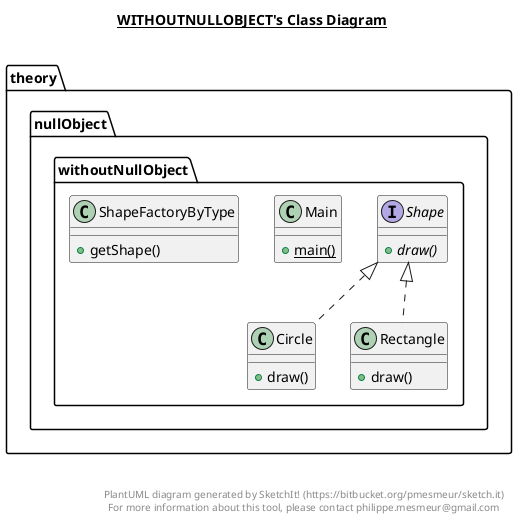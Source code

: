 @startuml

title __WITHOUTNULLOBJECT's Class Diagram__\n

  namespace theory.nullObject.withoutNullObject {
    class theory.nullObject.withoutNullObject.Circle {
        + draw()
    }
  }
  

  namespace theory.nullObject.withoutNullObject {
    class theory.nullObject.withoutNullObject.Main {
        {static} + main()
    }
  }
  

  namespace theory.nullObject.withoutNullObject {
    class theory.nullObject.withoutNullObject.Rectangle {
        + draw()
    }
  }
  

  namespace theory.nullObject.withoutNullObject {
    interface theory.nullObject.withoutNullObject.Shape {
        {abstract} + draw()
    }
  }
  

  namespace theory.nullObject.withoutNullObject {
    class theory.nullObject.withoutNullObject.ShapeFactoryByType {
        + getShape()
    }
  }
  

  theory.nullObject.withoutNullObject.Circle .up.|> theory.nullObject.withoutNullObject.Shape
  theory.nullObject.withoutNullObject.Rectangle .up.|> theory.nullObject.withoutNullObject.Shape


right footer


PlantUML diagram generated by SketchIt! (https://bitbucket.org/pmesmeur/sketch.it)
For more information about this tool, please contact philippe.mesmeur@gmail.com
endfooter

@enduml
